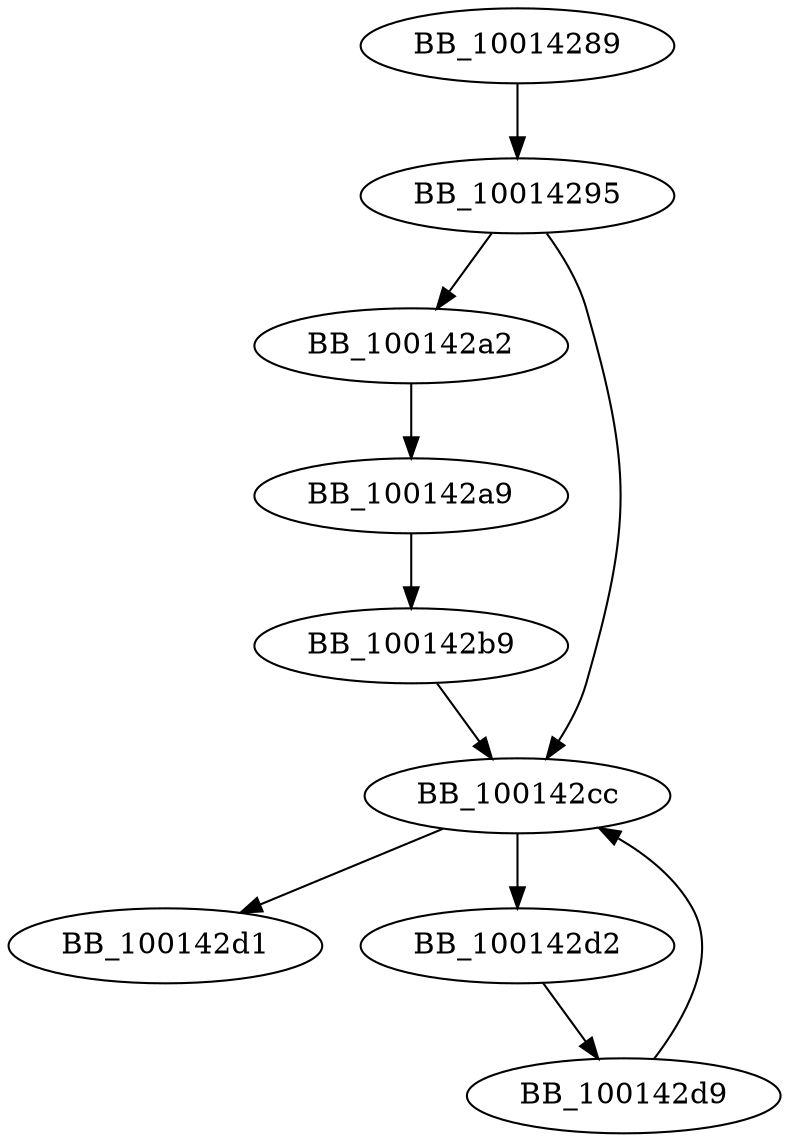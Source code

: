 DiGraph __locterm{
BB_10014289->BB_10014295
BB_10014295->BB_100142a2
BB_10014295->BB_100142cc
BB_100142a2->BB_100142a9
BB_100142a9->BB_100142b9
BB_100142b9->BB_100142cc
BB_100142cc->BB_100142d1
BB_100142cc->BB_100142d2
BB_100142d2->BB_100142d9
BB_100142d9->BB_100142cc
}
